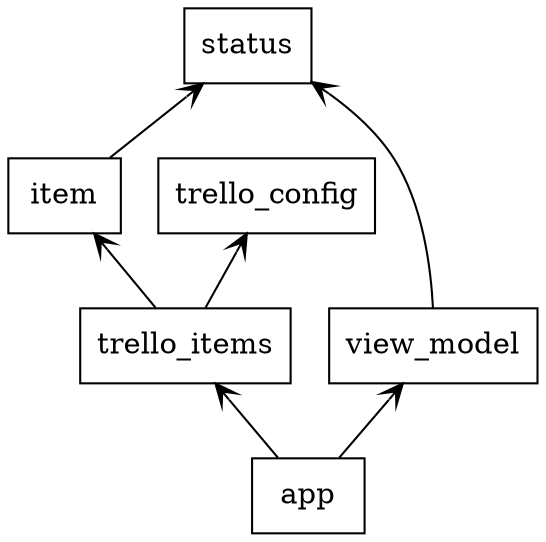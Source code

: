 digraph "packages_ToDoApp" {
charset="utf-8"
rankdir=BT
"0" [label="app", shape="box"];
"1" [label="item", shape="box"];
"2" [label="status", shape="box"];
"3" [label="trello_config", shape="box"];
"4" [label="trello_items", shape="box"];
"5" [label="view_model", shape="box"];
"0" -> "4" [arrowhead="open", arrowtail="none"];
"0" -> "5" [arrowhead="open", arrowtail="none"];
"1" -> "2" [arrowhead="open", arrowtail="none"];
"4" -> "1" [arrowhead="open", arrowtail="none"];
"4" -> "3" [arrowhead="open", arrowtail="none"];
"5" -> "2" [arrowhead="open", arrowtail="none"];
}

